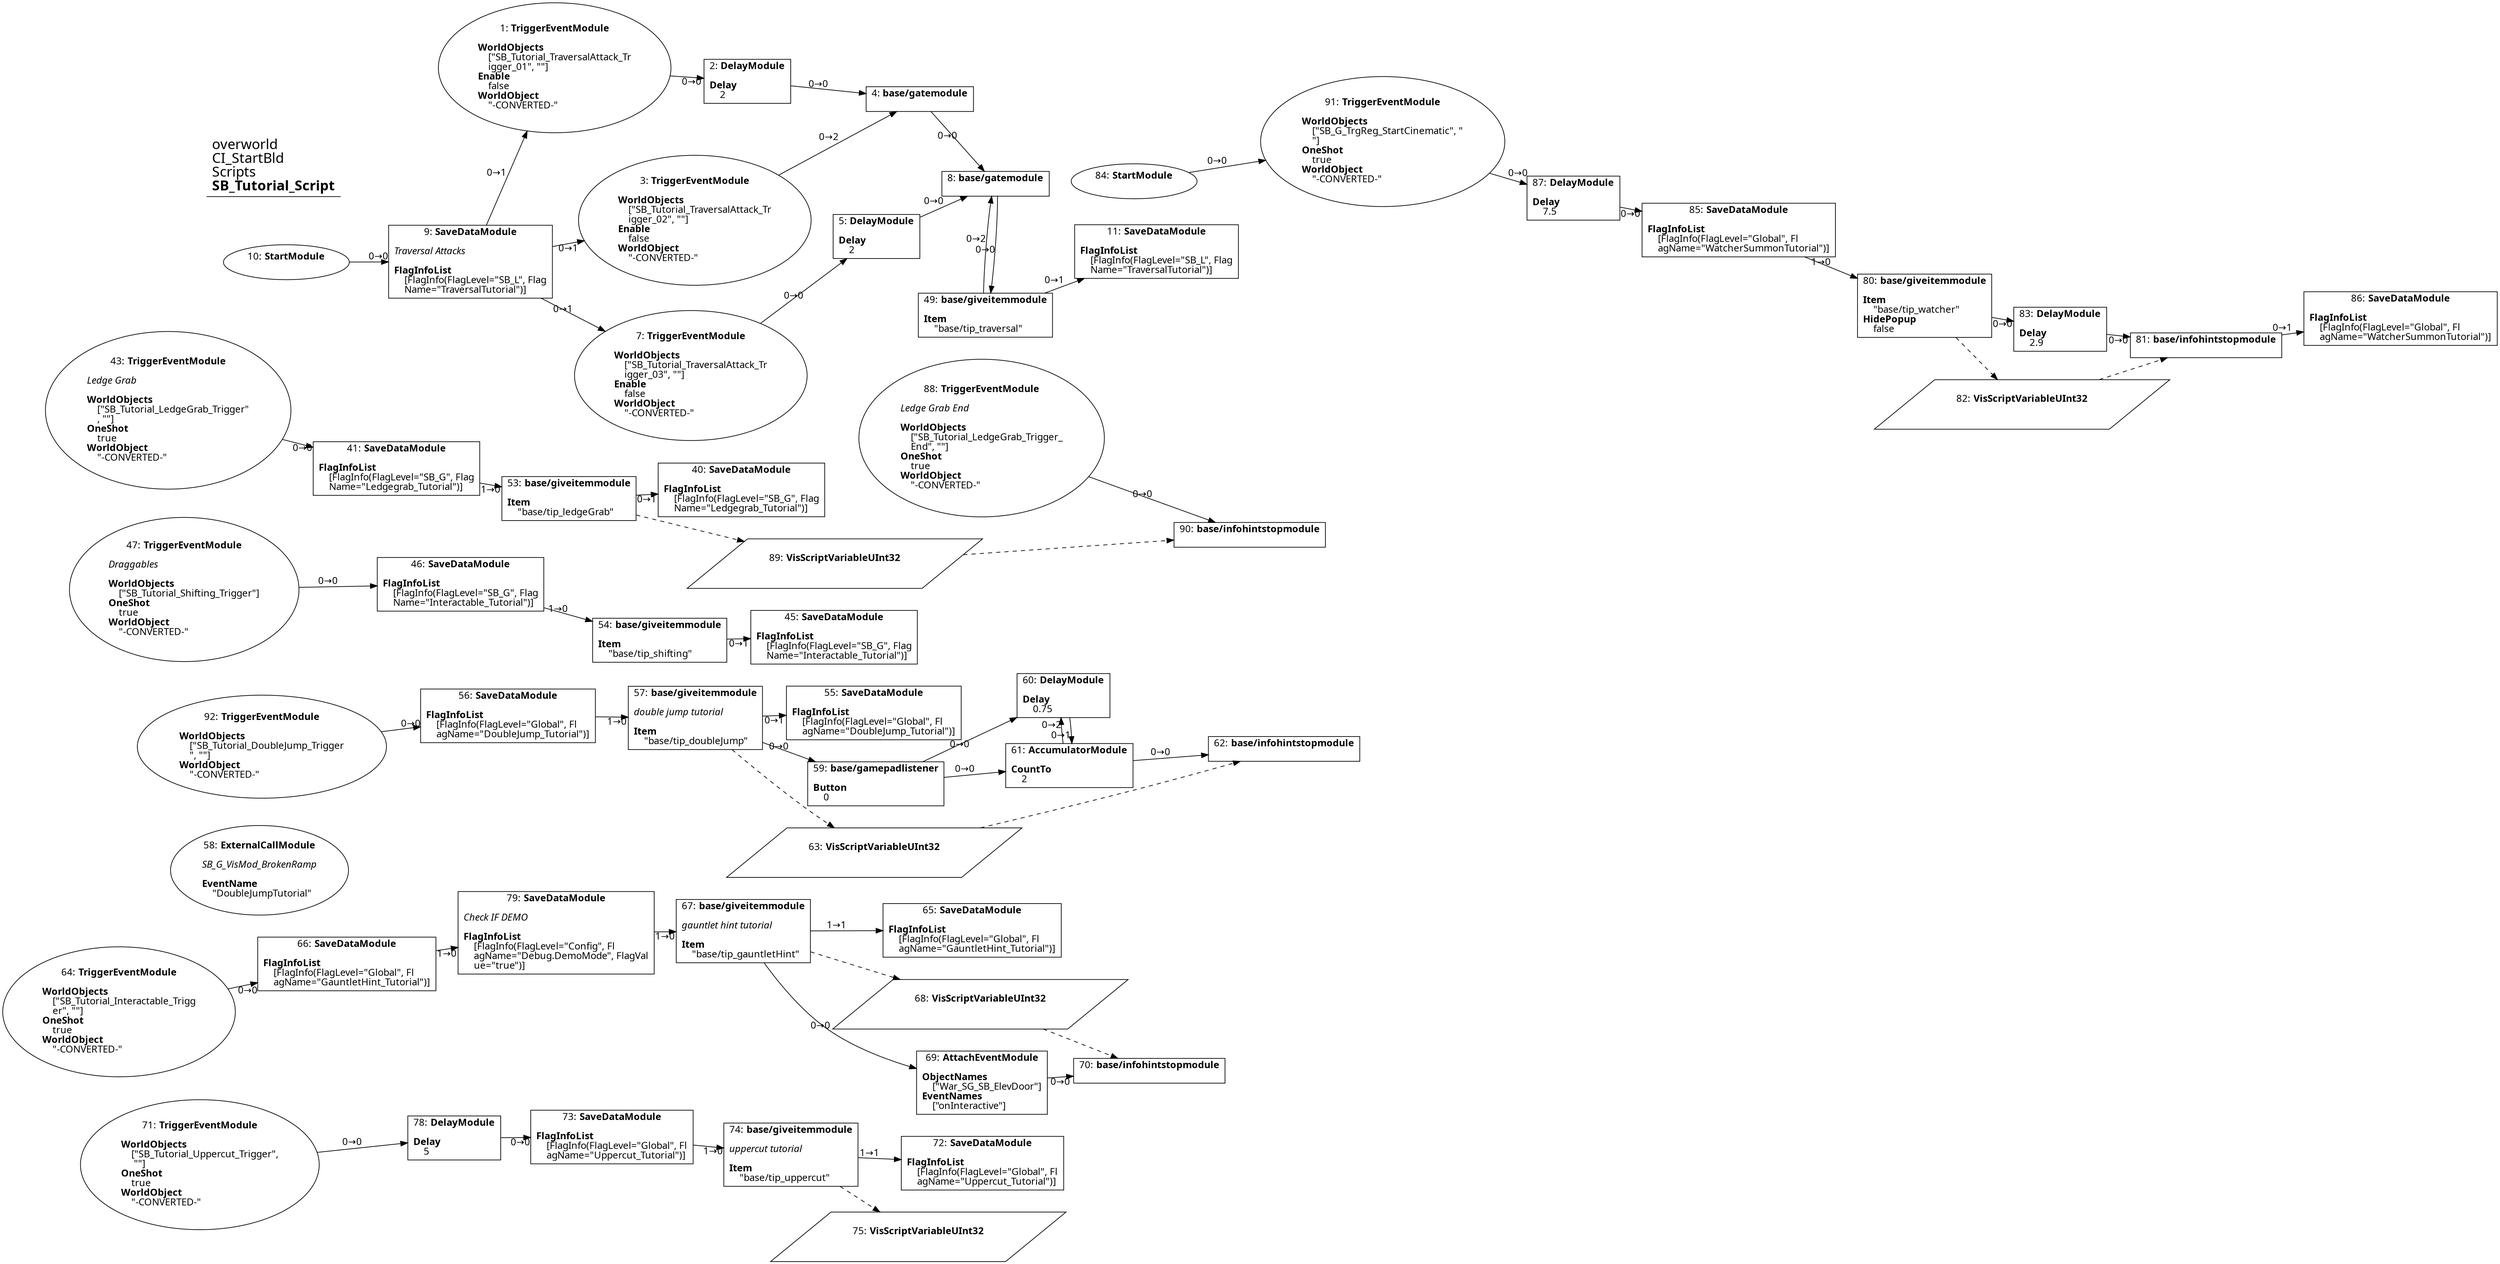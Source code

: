 digraph {
    layout = fdp;
    overlap = prism;
    sep = "+16";
    splines = spline;

    node [ shape = box ];

    graph [ fontname = "Segoe UI" ];
    node [ fontname = "Segoe UI" ];
    edge [ fontname = "Segoe UI" ];

    1 [ label = <1: <b>TriggerEventModule</b><br/><br/><b>WorldObjects</b><br align="left"/>    [&quot;SB_Tutorial_TraversalAttack_Tr<br align="left"/>    igger_01&quot;, &quot;&quot;]<br align="left"/><b>Enable</b><br align="left"/>    false<br align="left"/><b>WorldObject</b><br align="left"/>    &quot;-CONVERTED-&quot;<br align="left"/>> ];
    1 [ shape = oval ]
    1 [ pos = "0.15300001,-0.083000004!" ];
    1 -> 2 [ label = "0→0" ];

    2 [ label = <2: <b>DelayModule</b><br/><br/><b>Delay</b><br align="left"/>    2<br align="left"/>> ];
    2 [ pos = "0.41200003,-0.083000004!" ];
    2 -> 4 [ label = "0→0" ];

    3 [ label = <3: <b>TriggerEventModule</b><br/><br/><b>WorldObjects</b><br align="left"/>    [&quot;SB_Tutorial_TraversalAttack_Tr<br align="left"/>    igger_02&quot;, &quot;&quot;]<br align="left"/><b>Enable</b><br align="left"/>    false<br align="left"/><b>WorldObject</b><br align="left"/>    &quot;-CONVERTED-&quot;<br align="left"/>> ];
    3 [ shape = oval ]
    3 [ pos = "0.29200003,-0.27!" ];
    3 -> 4 [ label = "0→2" ];

    4 [ label = <4: <b>base/gatemodule</b><br/><br/>> ];
    4 [ pos = "0.56600004,-0.083000004!" ];
    4 -> 8 [ label = "0→0" ];

    5 [ label = <5: <b>DelayModule</b><br/><br/><b>Delay</b><br align="left"/>    2<br align="left"/>> ];
    5 [ pos = "0.569,-0.27!" ];
    5 -> 8 [ label = "0→0" ];

    7 [ label = <7: <b>TriggerEventModule</b><br/><br/><b>WorldObjects</b><br align="left"/>    [&quot;SB_Tutorial_TraversalAttack_Tr<br align="left"/>    igger_03&quot;, &quot;&quot;]<br align="left"/><b>Enable</b><br align="left"/>    false<br align="left"/><b>WorldObject</b><br align="left"/>    &quot;-CONVERTED-&quot;<br align="left"/>> ];
    7 [ shape = oval ]
    7 [ pos = "0.289,-0.46!" ];
    7 -> 5 [ label = "0→0" ];

    8 [ label = <8: <b>base/gatemodule</b><br/><br/>> ];
    8 [ pos = "0.777,-0.17600001!" ];
    8 -> 49 [ label = "0→0" ];

    9 [ label = <9: <b>SaveDataModule</b><br/><br/><i>Traversal Attacks<br align="left"/></i><br align="left"/><b>FlagInfoList</b><br align="left"/>    [FlagInfo(FlagLevel=&quot;SB_L&quot;, Flag<br align="left"/>    Name=&quot;TraversalTutorial&quot;)]<br align="left"/>> ];
    9 [ pos = "-0.082,-0.293!" ];
    9 -> 1 [ label = "0→1" ];
    9 -> 3 [ label = "0→1" ];
    9 -> 7 [ label = "0→1" ];

    10 [ label = <10: <b>StartModule</b><br/><br/>> ];
    10 [ shape = oval ]
    10 [ pos = "-0.25500003,-0.293!" ];
    10 -> 9 [ label = "0→0" ];

    11 [ label = <11: <b>SaveDataModule</b><br/><br/><b>FlagInfoList</b><br align="left"/>    [FlagInfo(FlagLevel=&quot;SB_L&quot;, Flag<br align="left"/>    Name=&quot;TraversalTutorial&quot;)]<br align="left"/>> ];
    11 [ pos = "0.95800006,-0.328!" ];

    40 [ label = <40: <b>SaveDataModule</b><br/><br/><b>FlagInfoList</b><br align="left"/>    [FlagInfo(FlagLevel=&quot;SB_G&quot;, Flag<br align="left"/>    Name=&quot;Ledgegrab_Tutorial&quot;)]<br align="left"/>> ];
    40 [ pos = "0.37,-0.669!" ];

    41 [ label = <41: <b>SaveDataModule</b><br/><br/><b>FlagInfoList</b><br align="left"/>    [FlagInfo(FlagLevel=&quot;SB_G&quot;, Flag<br align="left"/>    Name=&quot;Ledgegrab_Tutorial&quot;)]<br align="left"/>> ];
    41 [ pos = "-0.024,-0.669!" ];
    41 -> 53 [ label = "1→0" ];

    43 [ label = <43: <b>TriggerEventModule</b><br/><br/><i>Ledge Grab<br align="left"/></i><br align="left"/><b>WorldObjects</b><br align="left"/>    [&quot;SB_Tutorial_LedgeGrab_Trigger&quot;<br align="left"/>    , &quot;&quot;]<br align="left"/><b>OneShot</b><br align="left"/>    true<br align="left"/><b>WorldObject</b><br align="left"/>    &quot;-CONVERTED-&quot;<br align="left"/>> ];
    43 [ shape = oval ]
    43 [ pos = "-0.259,-0.66800004!" ];
    43 -> 41 [ label = "0→0" ];

    45 [ label = <45: <b>SaveDataModule</b><br/><br/><b>FlagInfoList</b><br align="left"/>    [FlagInfo(FlagLevel=&quot;SB_G&quot;, Flag<br align="left"/>    Name=&quot;Interactable_Tutorial&quot;)]<br align="left"/>> ];
    45 [ pos = "0.37300003,-0.87000006!" ];

    46 [ label = <46: <b>SaveDataModule</b><br/><br/><b>FlagInfoList</b><br align="left"/>    [FlagInfo(FlagLevel=&quot;SB_G&quot;, Flag<br align="left"/>    Name=&quot;Interactable_Tutorial&quot;)]<br align="left"/>> ];
    46 [ pos = "-0.021000002,-0.87000006!" ];
    46 -> 54 [ label = "1→0" ];

    47 [ label = <47: <b>TriggerEventModule</b><br/><br/><i>Draggables<br align="left"/></i><br align="left"/><b>WorldObjects</b><br align="left"/>    [&quot;SB_Tutorial_Shifting_Trigger&quot;]<br align="left"/><b>OneShot</b><br align="left"/>    true<br align="left"/><b>WorldObject</b><br align="left"/>    &quot;-CONVERTED-&quot;<br align="left"/>> ];
    47 [ shape = oval ]
    47 [ pos = "-0.256,-0.87000006!" ];
    47 -> 46 [ label = "0→0" ];

    49 [ label = <49: <b>base/giveitemmodule</b><br/><br/><b>Item</b><br align="left"/>    &quot;base/tip_traversal&quot;<br align="left"/>> ];
    49 [ pos = "0.77400005,-0.395!" ];
    49 -> 11 [ label = "0→1" ];
    49 -> 8 [ label = "0→2" ];

    53 [ label = <53: <b>base/giveitemmodule</b><br/><br/><b>Item</b><br align="left"/>    &quot;base/tip_ledgeGrab&quot;<br align="left"/>> ];
    53 [ pos = "0.18900001,-0.69200003!" ];
    53 -> 40 [ label = "0→1" ];
    53 -> 89 [ style = dashed ];

    54 [ label = <54: <b>base/giveitemmodule</b><br/><br/><b>Item</b><br align="left"/>    &quot;base/tip_shifting&quot;<br align="left"/>> ];
    54 [ pos = "0.19100001,-0.89300007!" ];
    54 -> 45 [ label = "0→1" ];

    55 [ label = <55: <b>SaveDataModule</b><br/><br/><b>FlagInfoList</b><br align="left"/>    [FlagInfo(FlagLevel=&quot;Global&quot;, Fl<br align="left"/>    agName=&quot;DoubleJump_Tutorial&quot;)]<br align="left"/>> ];
    55 [ pos = "0.39900002,-1.1400001!" ];

    56 [ label = <56: <b>SaveDataModule</b><br/><br/><b>FlagInfoList</b><br align="left"/>    [FlagInfo(FlagLevel=&quot;Global&quot;, Fl<br align="left"/>    agName=&quot;DoubleJump_Tutorial&quot;)]<br align="left"/>> ];
    56 [ pos = "0.0050000004,-1.1400001!" ];
    56 -> 57 [ label = "1→0" ];

    57 [ label = <57: <b>base/giveitemmodule</b><br/><br/><i>double jump tutorial<br align="left"/></i><br align="left"/><b>Item</b><br align="left"/>    &quot;base/tip_doubleJump&quot;<br align="left"/>> ];
    57 [ pos = "0.21700001,-1.1630001!" ];
    57 -> 55 [ label = "0→1" ];
    57 -> 59 [ label = "0→0" ];
    57 -> 63 [ style = dashed ];

    58 [ label = <58: <b>ExternalCallModule</b><br/><br/><i>SB_G_VisMod_BrokenRamp<br align="left"/></i><br align="left"/><b>EventName</b><br align="left"/>    &quot;DoubleJumpTutorial&quot;<br align="left"/>> ];
    58 [ shape = oval ]
    58 [ pos = "-0.287,-1.348!" ];

    59 [ label = <59: <b>base/gamepadlistener</b><br/><br/><b>Button</b><br align="left"/>    0<br align="left"/>> ];
    59 [ pos = "0.41000003,-1.3230001!" ];
    59 -> 61 [ label = "0→0" ];
    59 -> 60 [ label = "0→0" ];

    60 [ label = <60: <b>DelayModule</b><br/><br/><b>Delay</b><br align="left"/>    0.75<br align="left"/>> ];
    60 [ pos = "0.67200005,-1.141!" ];
    60 -> 61 [ label = "0→1" ];

    61 [ label = <61: <b>AccumulatorModule</b><br/><br/><b>CountTo</b><br align="left"/>    2<br align="left"/>> ];
    61 [ pos = "0.67200005,-1.3230001!" ];
    61 -> 60 [ label = "0→2" ];
    61 -> 62 [ label = "0→0" ];

    62 [ label = <62: <b>base/infohintstopmodule</b><br/><br/>> ];
    62 [ pos = "0.94200003,-1.3230001!" ];
    63 -> 62 [ style = dashed ];

    63 [ label = <63: <b>VisScriptVariableUInt32</b><br/><br/>> ];
    63 [ shape = parallelogram ]
    63 [ pos = "0.418,-1.5740001!" ];

    64 [ label = <64: <b>TriggerEventModule</b><br/><br/><b>WorldObjects</b><br align="left"/>    [&quot;SB_Tutorial_Interactable_Trigg<br align="left"/>    er&quot;, &quot;&quot;]<br align="left"/><b>OneShot</b><br align="left"/>    true<br align="left"/><b>WorldObject</b><br align="left"/>    &quot;-CONVERTED-&quot;<br align="left"/>> ];
    64 [ shape = oval ]
    64 [ pos = "-0.43400002,-1.6840001!" ];
    64 -> 66 [ label = "0→0" ];

    65 [ label = <65: <b>SaveDataModule</b><br/><br/><b>FlagInfoList</b><br align="left"/>    [FlagInfo(FlagLevel=&quot;Global&quot;, Fl<br align="left"/>    agName=&quot;GauntletHint_Tutorial&quot;)]<br align="left"/>> ];
    65 [ pos = "0.52000004,-1.6940001!" ];

    66 [ label = <66: <b>SaveDataModule</b><br/><br/><b>FlagInfoList</b><br align="left"/>    [FlagInfo(FlagLevel=&quot;Global&quot;, Fl<br align="left"/>    agName=&quot;GauntletHint_Tutorial&quot;)]<br align="left"/>> ];
    66 [ pos = "-0.165,-1.6840001!" ];
    66 -> 79 [ label = "1→0" ];

    67 [ label = <67: <b>base/giveitemmodule</b><br/><br/><i>gauntlet hint tutorial<br align="left"/></i><br align="left"/><b>Item</b><br align="left"/>    &quot;base/tip_gauntletHint&quot;<br align="left"/>> ];
    67 [ pos = "0.3,-1.7300001!" ];
    67 -> 65 [ label = "1→1" ];
    67 -> 69 [ label = "0→0" ];
    67 -> 68 [ style = dashed ];

    68 [ label = <68: <b>VisScriptVariableUInt32</b><br/><br/>> ];
    68 [ shape = parallelogram ]
    68 [ pos = "0.503,-1.8610001!" ];

    69 [ label = <69: <b>AttachEventModule</b><br/><br/><b>ObjectNames</b><br align="left"/>    [&quot;War_SG_SB_ElevDoor&quot;]<br align="left"/><b>EventNames</b><br align="left"/>    [&quot;onInteractive&quot;]<br align="left"/>> ];
    69 [ pos = "0.51900005,-1.9580001!" ];
    69 -> 70 [ label = "0→0" ];

    70 [ label = <70: <b>base/infohintstopmodule</b><br/><br/>> ];
    70 [ pos = "0.72700006,-1.9580001!" ];
    68 -> 70 [ style = dashed ];

    71 [ label = <71: <b>TriggerEventModule</b><br/><br/><b>WorldObjects</b><br align="left"/>    [&quot;SB_Tutorial_Uppercut_Trigger&quot;,<br align="left"/>     &quot;&quot;]<br align="left"/><b>OneShot</b><br align="left"/>    true<br align="left"/><b>WorldObject</b><br align="left"/>    &quot;-CONVERTED-&quot;<br align="left"/>> ];
    71 [ shape = oval ]
    71 [ pos = "-0.34100002,-2.1030002!" ];
    71 -> 78 [ label = "0→0" ];

    72 [ label = <72: <b>SaveDataModule</b><br/><br/><b>FlagInfoList</b><br align="left"/>    [FlagInfo(FlagLevel=&quot;Global&quot;, Fl<br align="left"/>    agName=&quot;Uppercut_Tutorial&quot;)]<br align="left"/>> ];
    72 [ pos = "0.528,-2.1030002!" ];

    73 [ label = <73: <b>SaveDataModule</b><br/><br/><b>FlagInfoList</b><br align="left"/>    [FlagInfo(FlagLevel=&quot;Global&quot;, Fl<br align="left"/>    agName=&quot;Uppercut_Tutorial&quot;)]<br align="left"/>> ];
    73 [ pos = "0.134,-2.1030002!" ];
    73 -> 74 [ label = "1→0" ];

    74 [ label = <74: <b>base/giveitemmodule</b><br/><br/><i>uppercut tutorial<br align="left"/></i><br align="left"/><b>Item</b><br align="left"/>    &quot;base/tip_uppercut&quot;<br align="left"/>> ];
    74 [ pos = "0.34600002,-2.1260002!" ];
    74 -> 72 [ label = "1→1" ];
    74 -> 75 [ style = dashed ];

    75 [ label = <75: <b>VisScriptVariableUInt32</b><br/><br/>> ];
    75 [ shape = parallelogram ]
    75 [ pos = "0.549,-2.2570002!" ];

    78 [ label = <78: <b>DelayModule</b><br/><br/><b>Delay</b><br align="left"/>    5<br align="left"/>> ];
    78 [ pos = "-0.063,-2.1030002!" ];
    78 -> 73 [ label = "0→0" ];

    79 [ label = <79: <b>SaveDataModule</b><br/><br/><i>Check IF DEMO<br align="left"/></i><br align="left"/><b>FlagInfoList</b><br align="left"/>    [FlagInfo(FlagLevel=&quot;Config&quot;, Fl<br align="left"/>    agName=&quot;Debug.DemoMode&quot;, FlagVal<br align="left"/>    ue=&quot;true&quot;)]<br align="left"/>> ];
    79 [ pos = "0.074,-1.7070001!" ];
    79 -> 67 [ label = "1→0" ];

    80 [ label = <80: <b>base/giveitemmodule</b><br/><br/><b>Item</b><br align="left"/>    &quot;base/tip_watcher&quot;<br align="left"/><b>HidePopup</b><br align="left"/>    false<br align="left"/>> ];
    80 [ pos = "2.134,-0.113000005!" ];
    80 -> 83 [ label = "0→0" ];
    80 -> 82 [ style = dashed ];

    81 [ label = <81: <b>base/infohintstopmodule</b><br/><br/>> ];
    81 [ pos = "2.532,-0.11400001!" ];
    81 -> 86 [ label = "0→1" ];
    82 -> 81 [ style = dashed ];

    82 [ label = <82: <b>VisScriptVariableUInt32</b><br/><br/>> ];
    82 [ shape = parallelogram ]
    82 [ pos = "2.3260002,-0.307!" ];

    83 [ label = <83: <b>DelayModule</b><br/><br/><b>Delay</b><br align="left"/>    2.9<br align="left"/>> ];
    83 [ pos = "2.331,-0.11400001!" ];
    83 -> 81 [ label = "0→0" ];

    84 [ label = <84: <b>StartModule</b><br/><br/>> ];
    84 [ shape = oval ]
    84 [ pos = "1.3010001,-0.091000006!" ];
    84 -> 91 [ label = "0→0" ];

    85 [ label = <85: <b>SaveDataModule</b><br/><br/><b>FlagInfoList</b><br align="left"/>    [FlagInfo(FlagLevel=&quot;Global&quot;, Fl<br align="left"/>    agName=&quot;WatcherSummonTutorial&quot;)]<br align="left"/>> ];
    85 [ pos = "1.932,-0.091000006!" ];
    85 -> 80 [ label = "1→0" ];

    86 [ label = <86: <b>SaveDataModule</b><br/><br/><b>FlagInfoList</b><br align="left"/>    [FlagInfo(FlagLevel=&quot;Global&quot;, Fl<br align="left"/>    agName=&quot;WatcherSummonTutorial&quot;)]<br align="left"/>> ];
    86 [ pos = "2.6940002,-0.091000006!" ];

    87 [ label = <87: <b>DelayModule</b><br/><br/><b>Delay</b><br align="left"/>    7.5<br align="left"/>> ];
    87 [ pos = "1.7580001,-0.087000005!" ];
    87 -> 85 [ label = "0→0" ];

    88 [ label = <88: <b>TriggerEventModule</b><br/><br/><i>Ledge Grab End<br align="left"/></i><br align="left"/><b>WorldObjects</b><br align="left"/>    [&quot;SB_Tutorial_LedgeGrab_Trigger_<br align="left"/>    End&quot;, &quot;&quot;]<br align="left"/><b>OneShot</b><br align="left"/>    true<br align="left"/><b>WorldObject</b><br align="left"/>    &quot;-CONVERTED-&quot;<br align="left"/>> ];
    88 [ shape = oval ]
    88 [ pos = "0.611,-0.646!" ];
    88 -> 90 [ label = "0→0" ];

    89 [ label = <89: <b>VisScriptVariableUInt32</b><br/><br/>> ];
    89 [ shape = parallelogram ]
    89 [ pos = "0.38700002,-0.814!" ];

    90 [ label = <90: <b>base/infohintstopmodule</b><br/><br/>> ];
    90 [ pos = "0.8880001,-0.763!" ];
    89 -> 90 [ style = dashed ];

    91 [ label = <91: <b>TriggerEventModule</b><br/><br/><b>WorldObjects</b><br align="left"/>    [&quot;SB_G_TrgReg_StartCinematic&quot;, &quot;<br align="left"/>    &quot;]<br align="left"/><b>OneShot</b><br align="left"/>    true<br align="left"/><b>WorldObject</b><br align="left"/>    &quot;-CONVERTED-&quot;<br align="left"/>> ];
    91 [ shape = oval ]
    91 [ pos = "1.4950001,-0.091000006!" ];
    91 -> 87 [ label = "0→0" ];

    92 [ label = <92: <b>TriggerEventModule</b><br/><br/><b>WorldObjects</b><br align="left"/>    [&quot;SB_Tutorial_DoubleJump_Trigger<br align="left"/>    &quot;, &quot;&quot;]<br align="left"/><b>WorldObject</b><br align="left"/>    &quot;-CONVERTED-&quot;<br align="left"/>> ];
    92 [ shape = oval ]
    92 [ pos = "-0.252,-1.1400001!" ];
    92 -> 56 [ label = "0→0" ];

    title [ pos = "-0.43500003,-0.082!" ];
    title [ shape = underline ];
    title [ label = <<font point-size="20">overworld<br align="left"/>CI_StartBld<br align="left"/>Scripts<br align="left"/><b>SB_Tutorial_Script</b><br align="left"/></font>> ];
}
